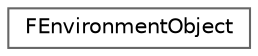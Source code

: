 digraph "类继承关系图"
{
 // INTERACTIVE_SVG=YES
 // LATEX_PDF_SIZE
  bgcolor="transparent";
  edge [fontname=Helvetica,fontsize=10,labelfontname=Helvetica,labelfontsize=10];
  node [fontname=Helvetica,fontsize=10,shape=box,height=0.2,width=0.4];
  rankdir="LR";
  Node0 [id="Node000000",label="FEnvironmentObject",height=0.2,width=0.4,color="grey40", fillcolor="white", style="filled",URL="$d0/dd7/structFEnvironmentObject.html",tooltip=" "];
}
